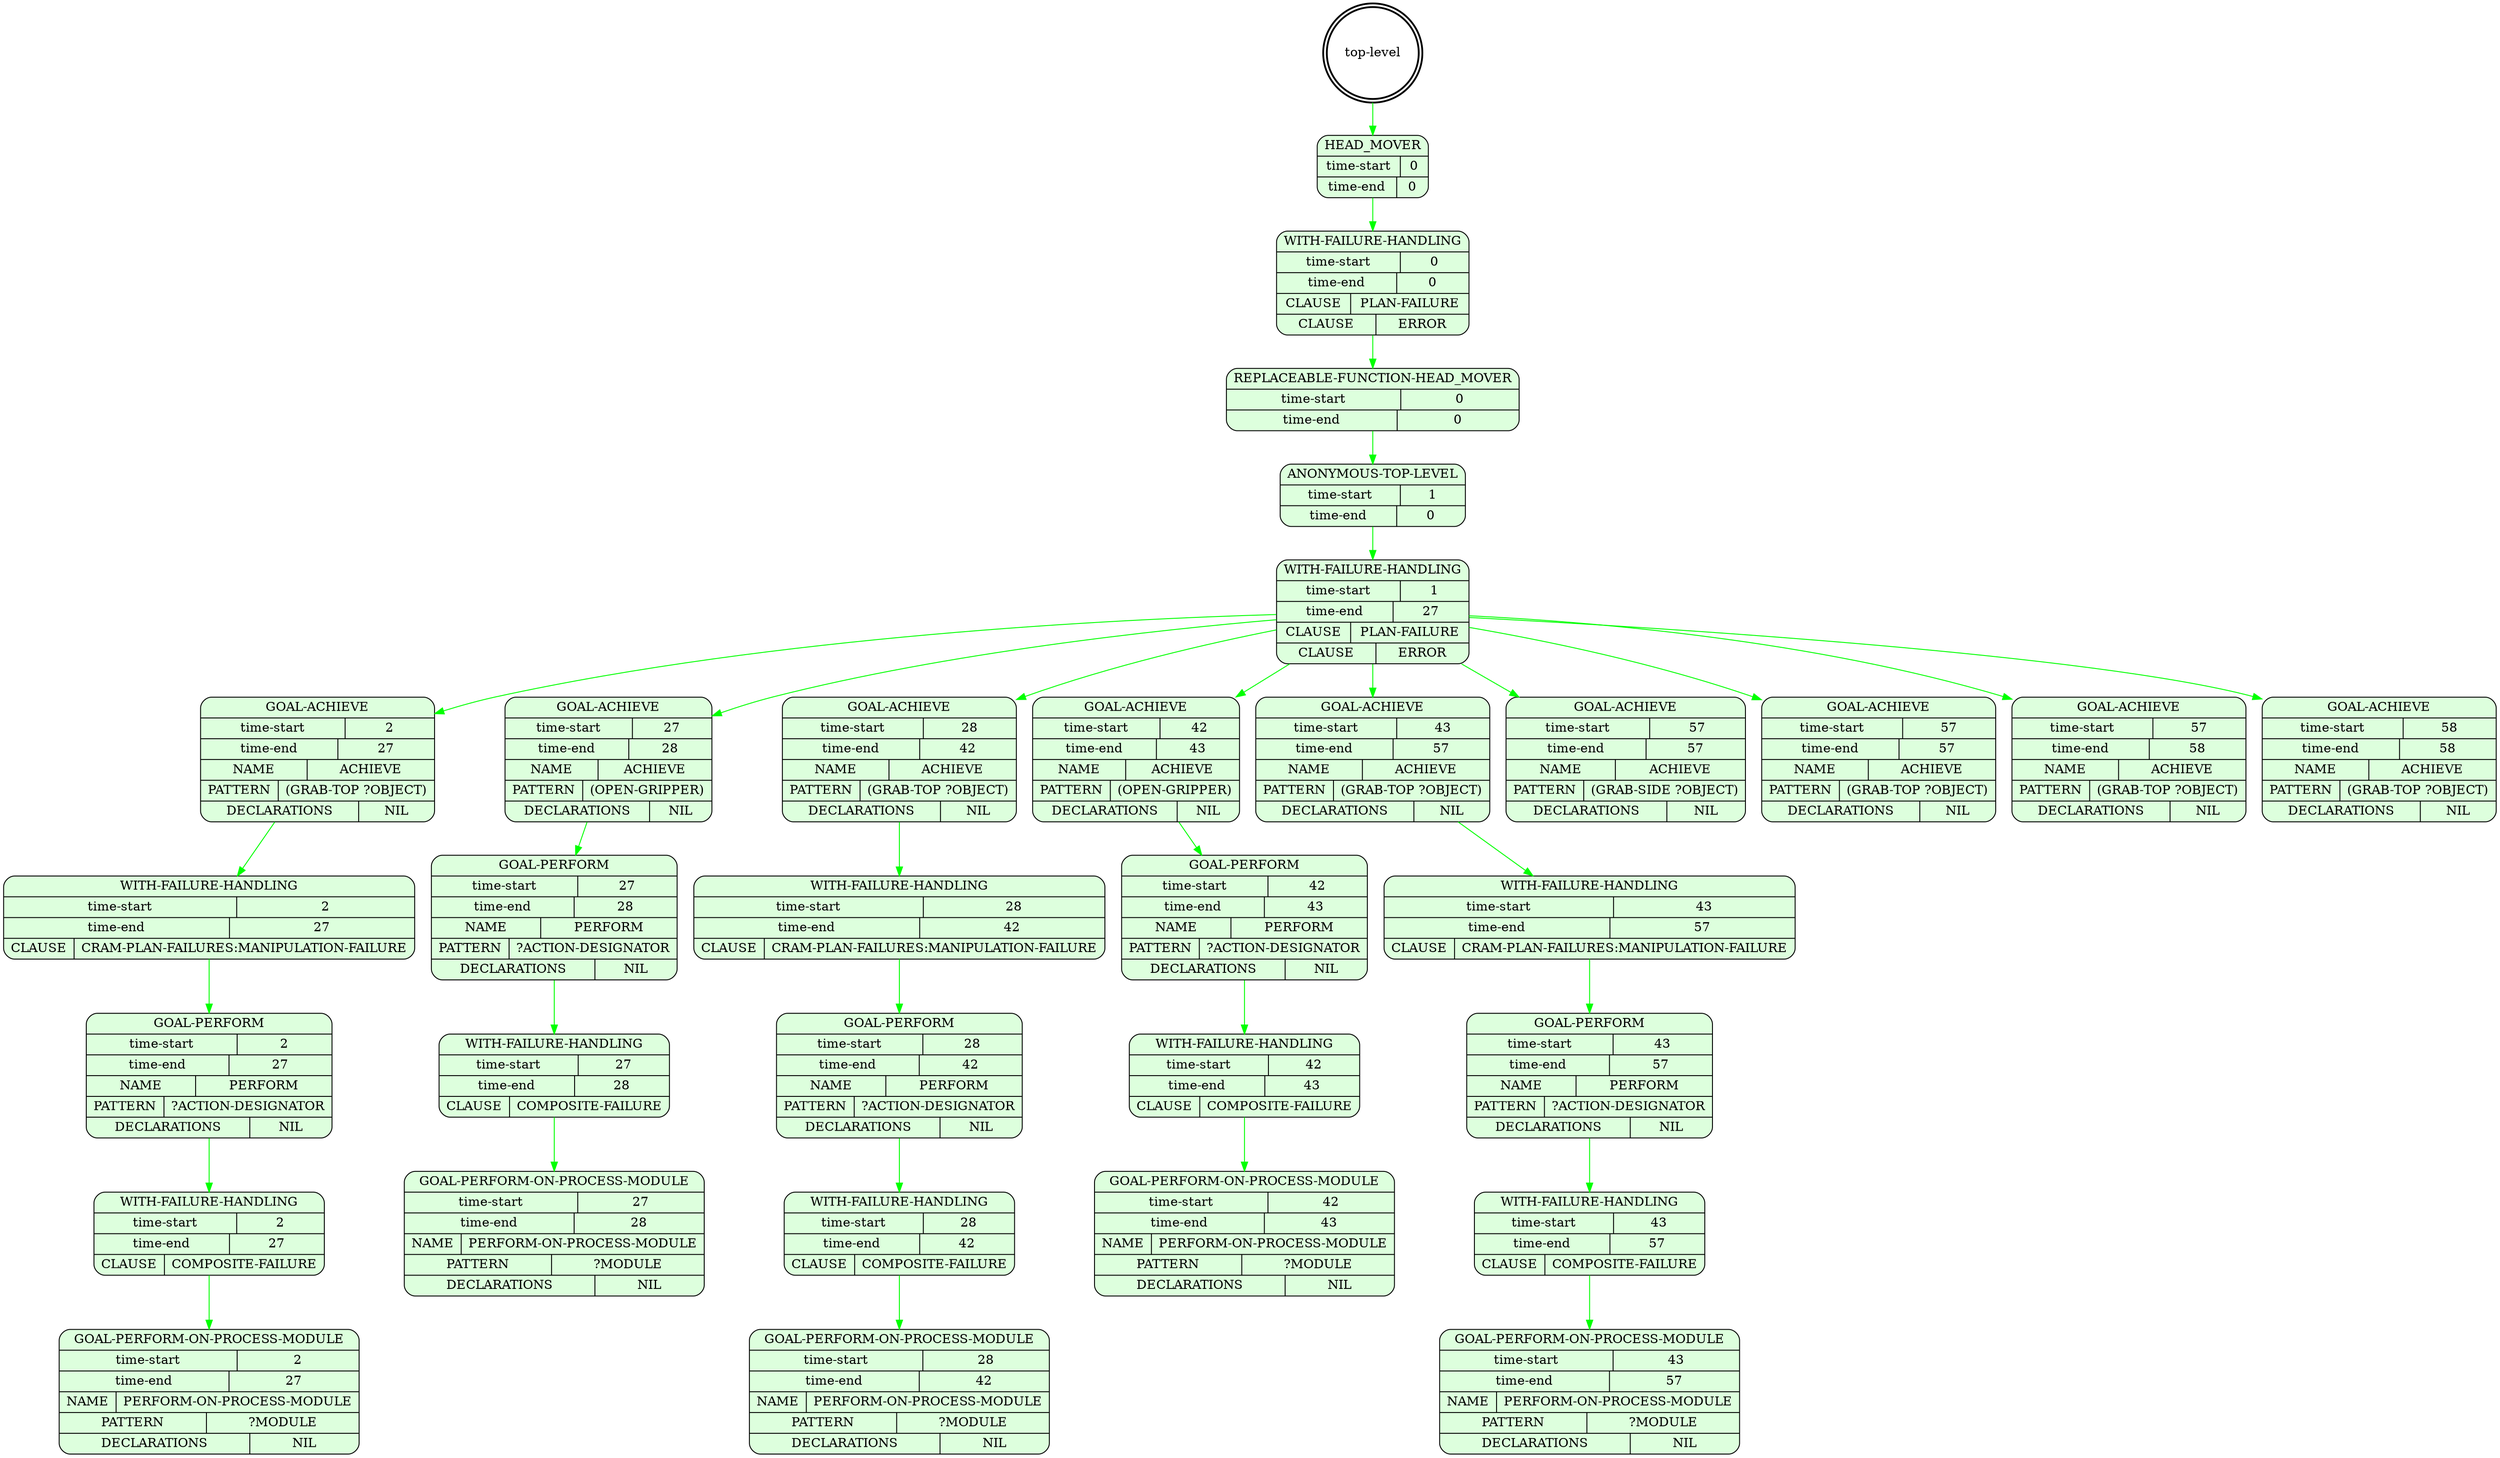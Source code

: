 digraph plangraph_dpJVtlOMkGDtA2Vc {
  node_TJudEL15PEbTVWMV [shape=doublecircle, style=bold, label="top-level"];

  node_58PC1X4QBTvavkI6 [shape=Mrecord, style=filled, fillcolor="#ddffdd", label="{HEAD_MOVER|{time-start | 0}|{time-end | 0}}"];
  edge [color="green", label=""];
  node_TJudEL15PEbTVWMV -> node_58PC1X4QBTvavkI6;

  node_18FtlCvymLj3CAsN [shape=Mrecord, style=filled, fillcolor="#ddffdd", label="{WITH-FAILURE-HANDLING|{time-start | 0}|{time-end | 0}|{CLAUSE | PLAN-FAILURE}|{CLAUSE | ERROR}}"];
  edge [color="green", label=""];
  node_58PC1X4QBTvavkI6 -> node_18FtlCvymLj3CAsN;

  node_dD2oLpPG7iSKPjbB [shape=Mrecord, style=filled, fillcolor="#ddffdd", label="{REPLACEABLE-FUNCTION-HEAD_MOVER|{time-start | 0}|{time-end | 0}}"];
  edge [color="green", label=""];
  node_18FtlCvymLj3CAsN -> node_dD2oLpPG7iSKPjbB;

  node_SDcUEMgcPaJGawh6 [shape=Mrecord, style=filled, fillcolor="#ddffdd", label="{ANONYMOUS-TOP-LEVEL|{time-start | 1}|{time-end | 0}}"];
  edge [color="green", label=""];
  node_dD2oLpPG7iSKPjbB -> node_SDcUEMgcPaJGawh6;

  node_QhTtEWdRnwJ7jWDn [shape=Mrecord, style=filled, fillcolor="#ddffdd", label="{WITH-FAILURE-HANDLING|{time-start | 1}|{time-end | 27}|{CLAUSE | PLAN-FAILURE}|{CLAUSE | ERROR}}"];
  edge [color="green", label=""];
  node_SDcUEMgcPaJGawh6 -> node_QhTtEWdRnwJ7jWDn;

  node_QOes5onMbFChuN3e [shape=Mrecord, style=filled, fillcolor="#ddffdd", label="{GOAL-ACHIEVE|{time-start | 2}|{time-end | 27}|{NAME | ACHIEVE}|{PATTERN | (GRAB-TOP ?OBJECT)}|{DECLARATIONS | NIL}}"];
  edge [color="green", label=""];
  node_QhTtEWdRnwJ7jWDn -> node_QOes5onMbFChuN3e;

  node_DjpQmQhfb4v6OWpH [shape=Mrecord, style=filled, fillcolor="#ddffdd", label="{WITH-FAILURE-HANDLING|{time-start | 2}|{time-end | 27}|{CLAUSE | CRAM-PLAN-FAILURES:MANIPULATION-FAILURE}}"];
  edge [color="green", label=""];
  node_QOes5onMbFChuN3e -> node_DjpQmQhfb4v6OWpH;

  node_CIoWxiV7dr08CwbD [shape=Mrecord, style=filled, fillcolor="#ddffdd", label="{GOAL-PERFORM|{time-start | 2}|{time-end | 27}|{NAME | PERFORM}|{PATTERN | ?ACTION-DESIGNATOR}|{DECLARATIONS | NIL}}"];
  edge [color="green", label=""];
  node_DjpQmQhfb4v6OWpH -> node_CIoWxiV7dr08CwbD;

  node_i52QzJBwoKmc0dvv [shape=Mrecord, style=filled, fillcolor="#ddffdd", label="{WITH-FAILURE-HANDLING|{time-start | 2}|{time-end | 27}|{CLAUSE | COMPOSITE-FAILURE}}"];
  edge [color="green", label=""];
  node_CIoWxiV7dr08CwbD -> node_i52QzJBwoKmc0dvv;

  node_ahZCtosWqcFtFySv [shape=Mrecord, style=filled, fillcolor="#ddffdd", label="{GOAL-PERFORM-ON-PROCESS-MODULE|{time-start | 2}|{time-end | 27}|{NAME | PERFORM-ON-PROCESS-MODULE}|{PATTERN | ?MODULE}|{DECLARATIONS | NIL}}"];
  edge [color="green", label=""];
  node_i52QzJBwoKmc0dvv -> node_ahZCtosWqcFtFySv;

  node_rOW3y2xCrTvHB4YA [shape=Mrecord, style=filled, fillcolor="#ddffdd", label="{GOAL-ACHIEVE|{time-start | 27}|{time-end | 28}|{NAME | ACHIEVE}|{PATTERN | (OPEN-GRIPPER)}|{DECLARATIONS | NIL}}"];
  edge [color="green", label=""];
  node_QhTtEWdRnwJ7jWDn -> node_rOW3y2xCrTvHB4YA;

  node_do0JQqvDlbX69Cuw [shape=Mrecord, style=filled, fillcolor="#ddffdd", label="{GOAL-PERFORM|{time-start | 27}|{time-end | 28}|{NAME | PERFORM}|{PATTERN | ?ACTION-DESIGNATOR}|{DECLARATIONS | NIL}}"];
  edge [color="green", label=""];
  node_rOW3y2xCrTvHB4YA -> node_do0JQqvDlbX69Cuw;

  node_y5iyTe403HrgGkje [shape=Mrecord, style=filled, fillcolor="#ddffdd", label="{WITH-FAILURE-HANDLING|{time-start | 27}|{time-end | 28}|{CLAUSE | COMPOSITE-FAILURE}}"];
  edge [color="green", label=""];
  node_do0JQqvDlbX69Cuw -> node_y5iyTe403HrgGkje;

  node_1bp8YlERRABTxfGp [shape=Mrecord, style=filled, fillcolor="#ddffdd", label="{GOAL-PERFORM-ON-PROCESS-MODULE|{time-start | 27}|{time-end | 28}|{NAME | PERFORM-ON-PROCESS-MODULE}|{PATTERN | ?MODULE}|{DECLARATIONS | NIL}}"];
  edge [color="green", label=""];
  node_y5iyTe403HrgGkje -> node_1bp8YlERRABTxfGp;

  node_6bjwUlEECOumDx3e [shape=Mrecord, style=filled, fillcolor="#ddffdd", label="{GOAL-ACHIEVE|{time-start | 28}|{time-end | 42}|{NAME | ACHIEVE}|{PATTERN | (GRAB-TOP ?OBJECT)}|{DECLARATIONS | NIL}}"];
  edge [color="green", label=""];
  node_QhTtEWdRnwJ7jWDn -> node_6bjwUlEECOumDx3e;

  node_pGpyw3HXimPfcp0N [shape=Mrecord, style=filled, fillcolor="#ddffdd", label="{WITH-FAILURE-HANDLING|{time-start | 28}|{time-end | 42}|{CLAUSE | CRAM-PLAN-FAILURES:MANIPULATION-FAILURE}}"];
  edge [color="green", label=""];
  node_6bjwUlEECOumDx3e -> node_pGpyw3HXimPfcp0N;

  node_Ppd2ihM0fQq5tOZT [shape=Mrecord, style=filled, fillcolor="#ddffdd", label="{GOAL-PERFORM|{time-start | 28}|{time-end | 42}|{NAME | PERFORM}|{PATTERN | ?ACTION-DESIGNATOR}|{DECLARATIONS | NIL}}"];
  edge [color="green", label=""];
  node_pGpyw3HXimPfcp0N -> node_Ppd2ihM0fQq5tOZT;

  node_db7or186HsngpK9K [shape=Mrecord, style=filled, fillcolor="#ddffdd", label="{WITH-FAILURE-HANDLING|{time-start | 28}|{time-end | 42}|{CLAUSE | COMPOSITE-FAILURE}}"];
  edge [color="green", label=""];
  node_Ppd2ihM0fQq5tOZT -> node_db7or186HsngpK9K;

  node_tuJGNDR03591yhuI [shape=Mrecord, style=filled, fillcolor="#ddffdd", label="{GOAL-PERFORM-ON-PROCESS-MODULE|{time-start | 28}|{time-end | 42}|{NAME | PERFORM-ON-PROCESS-MODULE}|{PATTERN | ?MODULE}|{DECLARATIONS | NIL}}"];
  edge [color="green", label=""];
  node_db7or186HsngpK9K -> node_tuJGNDR03591yhuI;

  node_XteA8eUywrgxhKZl [shape=Mrecord, style=filled, fillcolor="#ddffdd", label="{GOAL-ACHIEVE|{time-start | 42}|{time-end | 43}|{NAME | ACHIEVE}|{PATTERN | (OPEN-GRIPPER)}|{DECLARATIONS | NIL}}"];
  edge [color="green", label=""];
  node_QhTtEWdRnwJ7jWDn -> node_XteA8eUywrgxhKZl;

  node_VzoxM5dlA5aAusxN [shape=Mrecord, style=filled, fillcolor="#ddffdd", label="{GOAL-PERFORM|{time-start | 42}|{time-end | 43}|{NAME | PERFORM}|{PATTERN | ?ACTION-DESIGNATOR}|{DECLARATIONS | NIL}}"];
  edge [color="green", label=""];
  node_XteA8eUywrgxhKZl -> node_VzoxM5dlA5aAusxN;

  node_JutyJqWXWfVwHARa [shape=Mrecord, style=filled, fillcolor="#ddffdd", label="{WITH-FAILURE-HANDLING|{time-start | 42}|{time-end | 43}|{CLAUSE | COMPOSITE-FAILURE}}"];
  edge [color="green", label=""];
  node_VzoxM5dlA5aAusxN -> node_JutyJqWXWfVwHARa;

  node_oMQ7tQMyvaPeATgd [shape=Mrecord, style=filled, fillcolor="#ddffdd", label="{GOAL-PERFORM-ON-PROCESS-MODULE|{time-start | 42}|{time-end | 43}|{NAME | PERFORM-ON-PROCESS-MODULE}|{PATTERN | ?MODULE}|{DECLARATIONS | NIL}}"];
  edge [color="green", label=""];
  node_JutyJqWXWfVwHARa -> node_oMQ7tQMyvaPeATgd;

  node_LYEbXPc4oYeGNZbV [shape=Mrecord, style=filled, fillcolor="#ddffdd", label="{GOAL-ACHIEVE|{time-start | 43}|{time-end | 57}|{NAME | ACHIEVE}|{PATTERN | (GRAB-TOP ?OBJECT)}|{DECLARATIONS | NIL}}"];
  edge [color="green", label=""];
  node_QhTtEWdRnwJ7jWDn -> node_LYEbXPc4oYeGNZbV;

  node_Oa8HI0YWuPsyxM9w [shape=Mrecord, style=filled, fillcolor="#ddffdd", label="{WITH-FAILURE-HANDLING|{time-start | 43}|{time-end | 57}|{CLAUSE | CRAM-PLAN-FAILURES:MANIPULATION-FAILURE}}"];
  edge [color="green", label=""];
  node_LYEbXPc4oYeGNZbV -> node_Oa8HI0YWuPsyxM9w;

  node_PL6rYW4q6na83xNj [shape=Mrecord, style=filled, fillcolor="#ddffdd", label="{GOAL-PERFORM|{time-start | 43}|{time-end | 57}|{NAME | PERFORM}|{PATTERN | ?ACTION-DESIGNATOR}|{DECLARATIONS | NIL}}"];
  edge [color="green", label=""];
  node_Oa8HI0YWuPsyxM9w -> node_PL6rYW4q6na83xNj;

  node_AuVsXEosHyP1J6LA [shape=Mrecord, style=filled, fillcolor="#ddffdd", label="{WITH-FAILURE-HANDLING|{time-start | 43}|{time-end | 57}|{CLAUSE | COMPOSITE-FAILURE}}"];
  edge [color="green", label=""];
  node_PL6rYW4q6na83xNj -> node_AuVsXEosHyP1J6LA;

  node_T310Pw2eXKGjvy3e [shape=Mrecord, style=filled, fillcolor="#ddffdd", label="{GOAL-PERFORM-ON-PROCESS-MODULE|{time-start | 43}|{time-end | 57}|{NAME | PERFORM-ON-PROCESS-MODULE}|{PATTERN | ?MODULE}|{DECLARATIONS | NIL}}"];
  edge [color="green", label=""];
  node_AuVsXEosHyP1J6LA -> node_T310Pw2eXKGjvy3e;

  node_u1tUpQYs0Qr8cIWZ [shape=Mrecord, style=filled, fillcolor="#ddffdd", label="{GOAL-ACHIEVE|{time-start | 57}|{time-end | 57}|{NAME | ACHIEVE}|{PATTERN | (GRAB-SIDE ?OBJECT)}|{DECLARATIONS | NIL}}"];
  edge [color="green", label=""];
  node_QhTtEWdRnwJ7jWDn -> node_u1tUpQYs0Qr8cIWZ;

  node_TBCnig2ErDrwfVMG [shape=Mrecord, style=filled, fillcolor="#ddffdd", label="{GOAL-ACHIEVE|{time-start | 57}|{time-end | 57}|{NAME | ACHIEVE}|{PATTERN | (GRAB-TOP ?OBJECT)}|{DECLARATIONS | NIL}}"];
  edge [color="green", label=""];
  node_QhTtEWdRnwJ7jWDn -> node_TBCnig2ErDrwfVMG;

  node_8sEpGZuEfkRI5Ekm [shape=Mrecord, style=filled, fillcolor="#ddffdd", label="{GOAL-ACHIEVE|{time-start | 57}|{time-end | 58}|{NAME | ACHIEVE}|{PATTERN | (GRAB-TOP ?OBJECT)}|{DECLARATIONS | NIL}}"];
  edge [color="green", label=""];
  node_QhTtEWdRnwJ7jWDn -> node_8sEpGZuEfkRI5Ekm;

  node_yMLB58KXDWL7ABlS [shape=Mrecord, style=filled, fillcolor="#ddffdd", label="{GOAL-ACHIEVE|{time-start | 58}|{time-end | 58}|{NAME | ACHIEVE}|{PATTERN | (GRAB-TOP ?OBJECT)}|{DECLARATIONS | NIL}}"];
  edge [color="green", label=""];
  node_QhTtEWdRnwJ7jWDn -> node_yMLB58KXDWL7ABlS;
}
